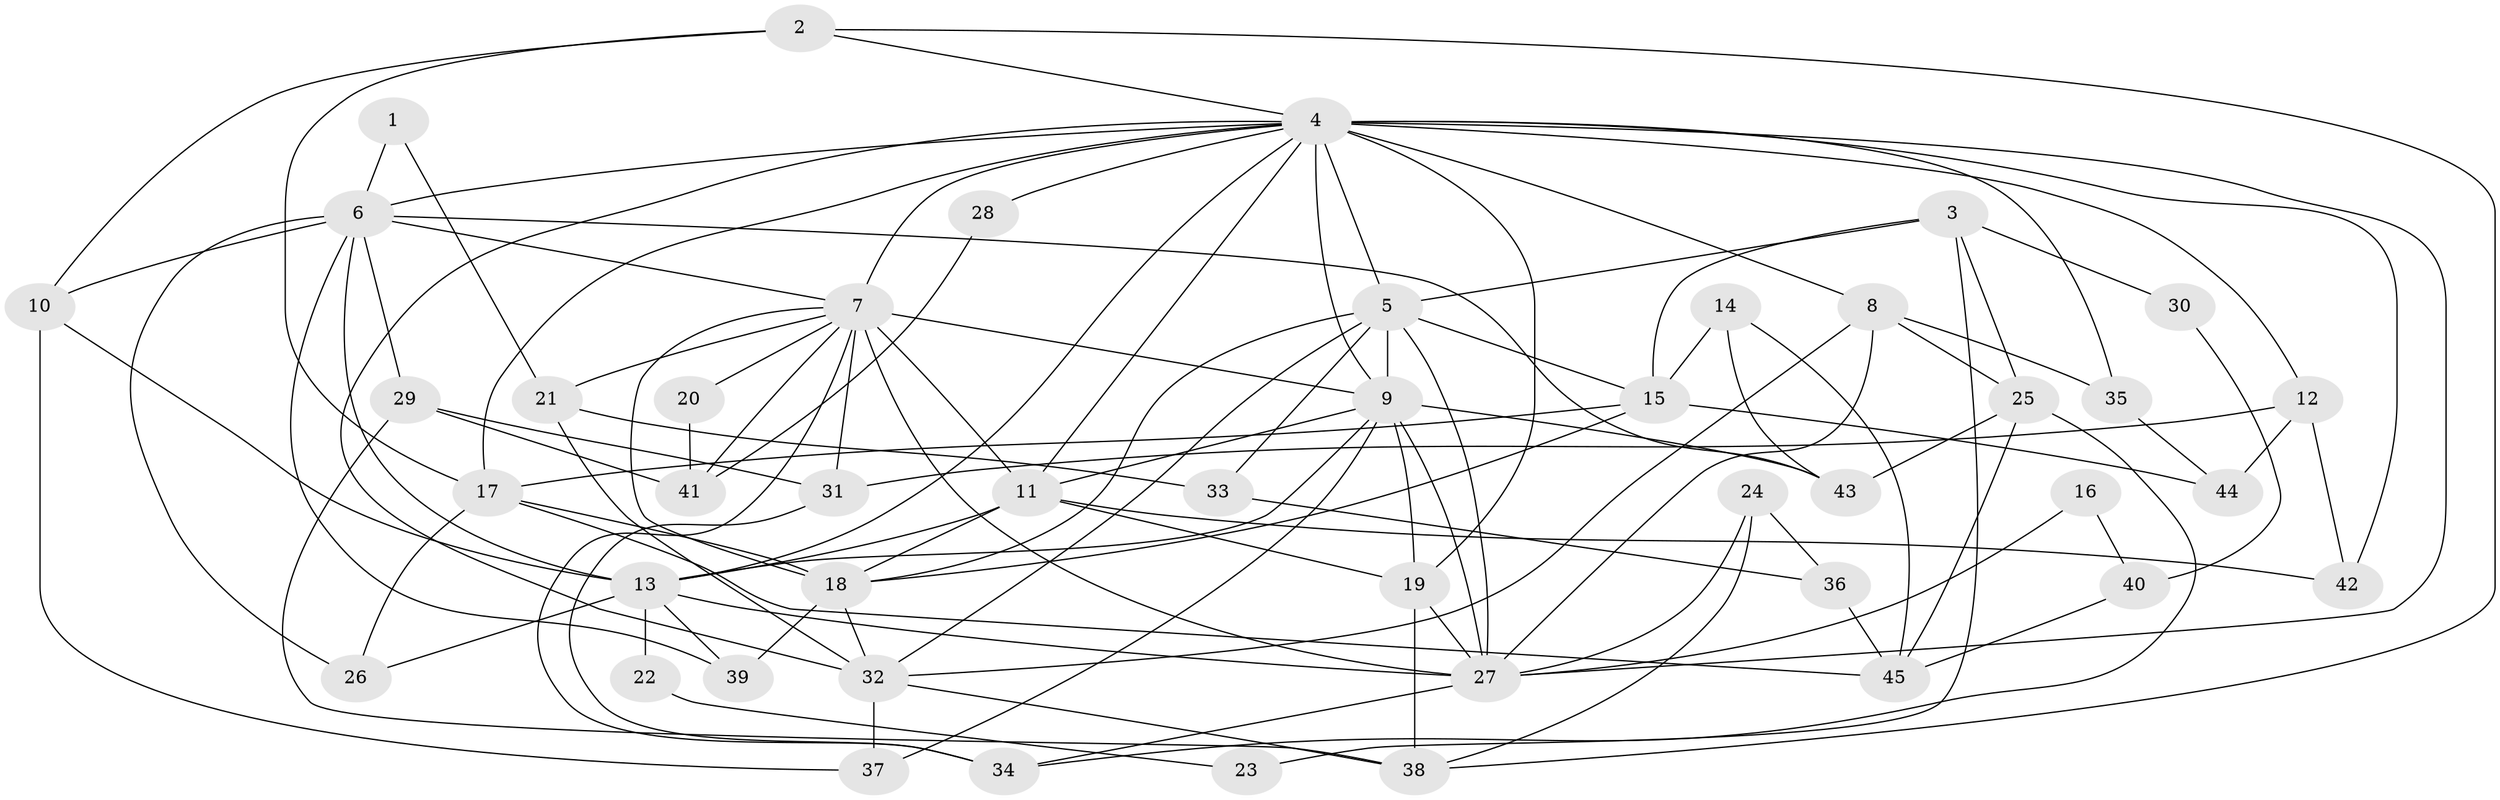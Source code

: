 // original degree distribution, {2: 0.06741573033707865, 3: 0.34831460674157305, 5: 0.19101123595505617, 7: 0.0449438202247191, 4: 0.2808988764044944, 6: 0.056179775280898875, 8: 0.011235955056179775}
// Generated by graph-tools (version 1.1) at 2025/36/03/09/25 02:36:20]
// undirected, 45 vertices, 109 edges
graph export_dot {
graph [start="1"]
  node [color=gray90,style=filled];
  1;
  2;
  3;
  4;
  5;
  6;
  7;
  8;
  9;
  10;
  11;
  12;
  13;
  14;
  15;
  16;
  17;
  18;
  19;
  20;
  21;
  22;
  23;
  24;
  25;
  26;
  27;
  28;
  29;
  30;
  31;
  32;
  33;
  34;
  35;
  36;
  37;
  38;
  39;
  40;
  41;
  42;
  43;
  44;
  45;
  1 -- 6 [weight=1.0];
  1 -- 21 [weight=1.0];
  2 -- 4 [weight=1.0];
  2 -- 10 [weight=1.0];
  2 -- 17 [weight=1.0];
  2 -- 38 [weight=1.0];
  3 -- 5 [weight=1.0];
  3 -- 15 [weight=1.0];
  3 -- 23 [weight=1.0];
  3 -- 25 [weight=1.0];
  3 -- 30 [weight=1.0];
  4 -- 5 [weight=1.0];
  4 -- 6 [weight=3.0];
  4 -- 7 [weight=1.0];
  4 -- 8 [weight=1.0];
  4 -- 9 [weight=2.0];
  4 -- 11 [weight=1.0];
  4 -- 12 [weight=2.0];
  4 -- 13 [weight=1.0];
  4 -- 17 [weight=1.0];
  4 -- 19 [weight=1.0];
  4 -- 27 [weight=3.0];
  4 -- 28 [weight=2.0];
  4 -- 32 [weight=1.0];
  4 -- 35 [weight=1.0];
  4 -- 42 [weight=1.0];
  5 -- 9 [weight=1.0];
  5 -- 15 [weight=1.0];
  5 -- 18 [weight=1.0];
  5 -- 27 [weight=1.0];
  5 -- 32 [weight=1.0];
  5 -- 33 [weight=1.0];
  6 -- 7 [weight=1.0];
  6 -- 10 [weight=1.0];
  6 -- 13 [weight=1.0];
  6 -- 26 [weight=1.0];
  6 -- 29 [weight=1.0];
  6 -- 39 [weight=1.0];
  6 -- 43 [weight=1.0];
  7 -- 9 [weight=1.0];
  7 -- 11 [weight=1.0];
  7 -- 18 [weight=1.0];
  7 -- 20 [weight=1.0];
  7 -- 21 [weight=1.0];
  7 -- 27 [weight=4.0];
  7 -- 31 [weight=1.0];
  7 -- 34 [weight=2.0];
  7 -- 41 [weight=1.0];
  8 -- 25 [weight=1.0];
  8 -- 27 [weight=1.0];
  8 -- 32 [weight=1.0];
  8 -- 35 [weight=1.0];
  9 -- 11 [weight=2.0];
  9 -- 13 [weight=1.0];
  9 -- 19 [weight=1.0];
  9 -- 27 [weight=4.0];
  9 -- 37 [weight=1.0];
  9 -- 43 [weight=1.0];
  10 -- 13 [weight=1.0];
  10 -- 37 [weight=1.0];
  11 -- 13 [weight=1.0];
  11 -- 18 [weight=1.0];
  11 -- 19 [weight=1.0];
  11 -- 42 [weight=1.0];
  12 -- 31 [weight=1.0];
  12 -- 42 [weight=1.0];
  12 -- 44 [weight=1.0];
  13 -- 22 [weight=2.0];
  13 -- 26 [weight=1.0];
  13 -- 27 [weight=1.0];
  13 -- 39 [weight=1.0];
  14 -- 15 [weight=1.0];
  14 -- 43 [weight=1.0];
  14 -- 45 [weight=1.0];
  15 -- 17 [weight=1.0];
  15 -- 18 [weight=1.0];
  15 -- 44 [weight=1.0];
  16 -- 27 [weight=2.0];
  16 -- 40 [weight=1.0];
  17 -- 18 [weight=1.0];
  17 -- 26 [weight=1.0];
  17 -- 45 [weight=1.0];
  18 -- 32 [weight=1.0];
  18 -- 39 [weight=1.0];
  19 -- 27 [weight=1.0];
  19 -- 38 [weight=1.0];
  20 -- 41 [weight=1.0];
  21 -- 32 [weight=1.0];
  21 -- 33 [weight=1.0];
  22 -- 23 [weight=1.0];
  24 -- 27 [weight=1.0];
  24 -- 36 [weight=1.0];
  24 -- 38 [weight=1.0];
  25 -- 34 [weight=1.0];
  25 -- 43 [weight=1.0];
  25 -- 45 [weight=1.0];
  27 -- 34 [weight=2.0];
  28 -- 41 [weight=1.0];
  29 -- 31 [weight=1.0];
  29 -- 38 [weight=1.0];
  29 -- 41 [weight=1.0];
  30 -- 40 [weight=1.0];
  31 -- 34 [weight=1.0];
  32 -- 37 [weight=1.0];
  32 -- 38 [weight=1.0];
  33 -- 36 [weight=1.0];
  35 -- 44 [weight=1.0];
  36 -- 45 [weight=1.0];
  40 -- 45 [weight=1.0];
}
